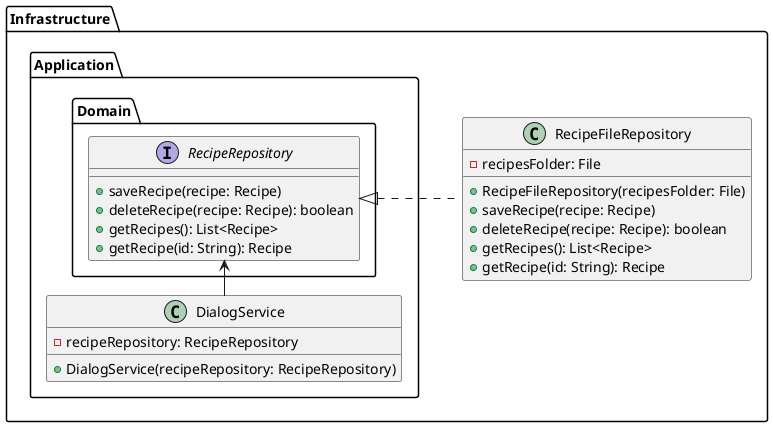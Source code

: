 @startuml

left to right direction

package "Infrastructure" {
  class RecipeFileRepository {
    - recipesFolder: File
    + RecipeFileRepository(recipesFolder: File)
    + saveRecipe(recipe: Recipe)
    + deleteRecipe(recipe: Recipe): boolean
    + getRecipes(): List<Recipe>
    + getRecipe(id: String): Recipe
  }

  package "Application" {
    class DialogService {
      - recipeRepository: RecipeRepository
      + DialogService(recipeRepository: RecipeRepository)
    }

    package "Domain" {
      interface RecipeRepository {
        + saveRecipe(recipe: Recipe)
        + deleteRecipe(recipe: Recipe): boolean
        + getRecipes(): List<Recipe>
        + getRecipe(id: String): Recipe
      }
    }
  }
}

DialogService -> RecipeRepository
RecipeRepository <|.. RecipeFileRepository

@enduml